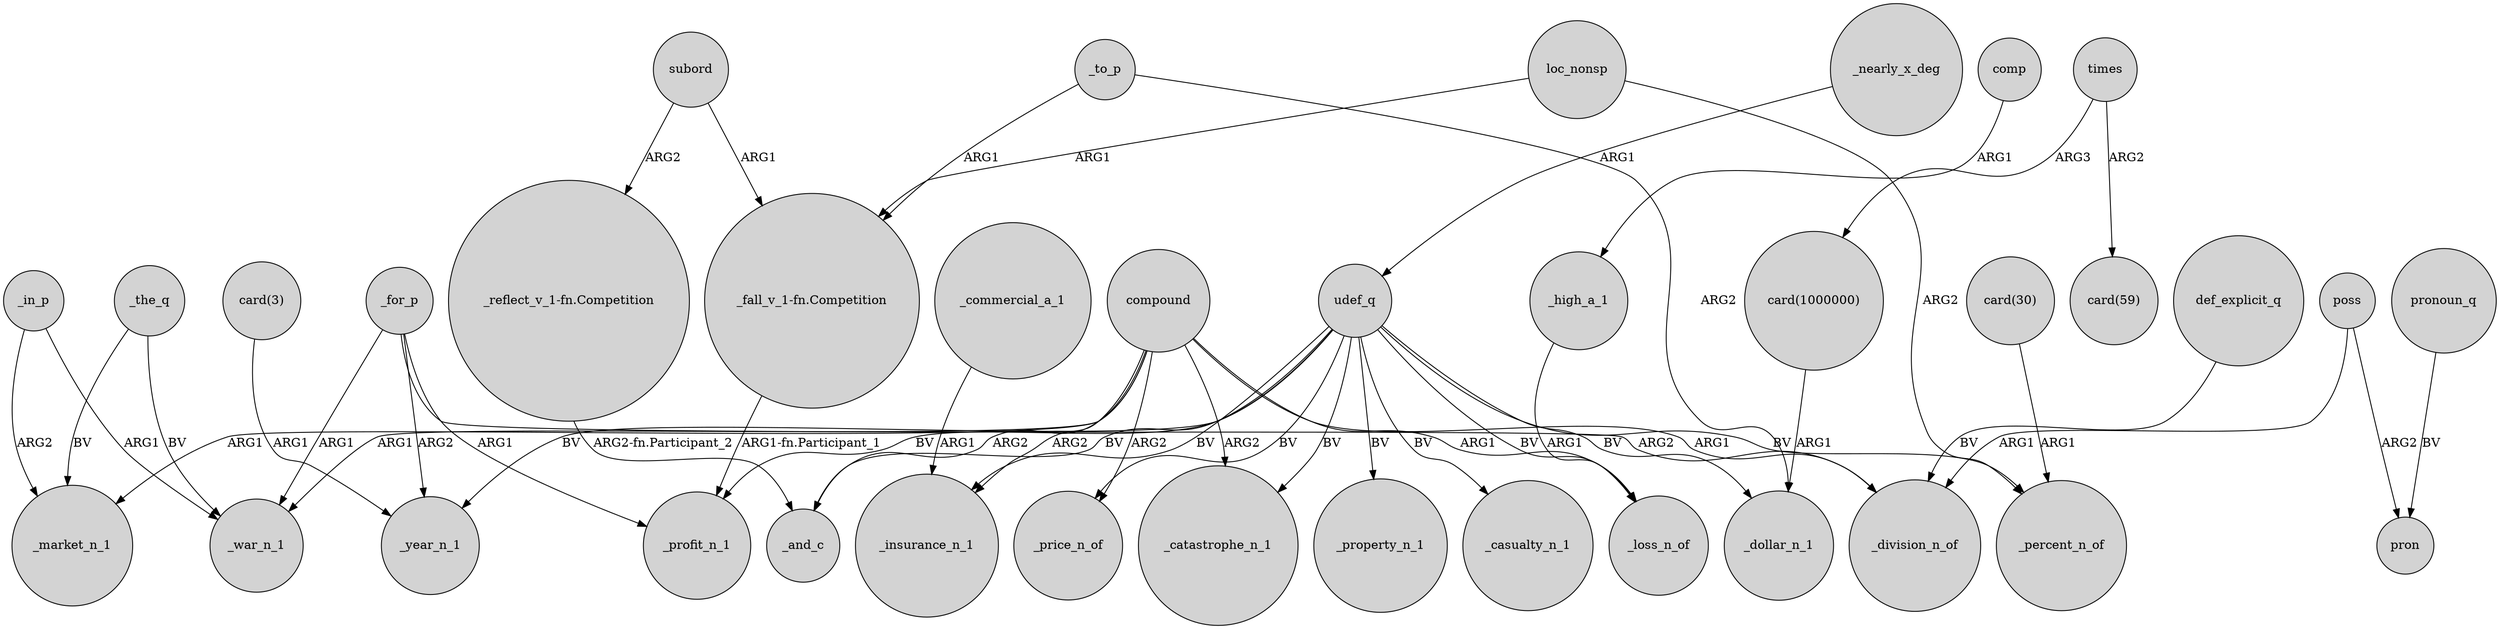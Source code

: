 digraph {
	node [shape=circle style=filled]
	udef_q -> _insurance_n_1 [label=BV]
	_the_q -> _war_n_1 [label=BV]
	_to_p -> "_fall_v_1-fn.Competition" [label=ARG1]
	_for_p -> _profit_n_1 [label=ARG1]
	def_explicit_q -> _division_n_of [label=BV]
	times -> "card(59)" [label=ARG2]
	udef_q -> _price_n_of [label=BV]
	loc_nonsp -> "_fall_v_1-fn.Competition" [label=ARG1]
	udef_q -> _casualty_n_1 [label=BV]
	times -> "card(1000000)" [label=ARG3]
	_commercial_a_1 -> _insurance_n_1 [label=ARG1]
	udef_q -> _profit_n_1 [label=BV]
	_to_p -> _dollar_n_1 [label=ARG2]
	udef_q -> _and_c [label=BV]
	_in_p -> _war_n_1 [label=ARG1]
	compound -> _and_c [label=ARG2]
	"card(3)" -> _year_n_1 [label=ARG1]
	_the_q -> _market_n_1 [label=BV]
	"_fall_v_1-fn.Competition" -> _profit_n_1 [label="ARG1-fn.Participant_1"]
	"_reflect_v_1-fn.Competition" -> _and_c [label="ARG2-fn.Participant_2"]
	pronoun_q -> pron [label=BV]
	poss -> pron [label=ARG2]
	_in_p -> _market_n_1 [label=ARG2]
	compound -> _loss_n_of [label=ARG1]
	compound -> _price_n_of [label=ARG2]
	udef_q -> _percent_n_of [label=BV]
	subord -> "_fall_v_1-fn.Competition" [label=ARG1]
	comp -> _high_a_1 [label=ARG1]
	udef_q -> _loss_n_of [label=BV]
	udef_q -> _property_n_1 [label=BV]
	"card(30)" -> _percent_n_of [label=ARG1]
	udef_q -> _dollar_n_1 [label=BV]
	_for_p -> _division_n_of [label=ARG2]
	"card(1000000)" -> _dollar_n_1 [label=ARG1]
	compound -> _division_n_of [label=ARG1]
	compound -> _insurance_n_1 [label=ARG2]
	udef_q -> _year_n_1 [label=BV]
	compound -> _catastrophe_n_1 [label=ARG2]
	poss -> _division_n_of [label=ARG1]
	_for_p -> _year_n_1 [label=ARG2]
	_for_p -> _war_n_1 [label=ARG1]
	_nearly_x_deg -> udef_q [label=ARG1]
	compound -> _market_n_1 [label=ARG1]
	subord -> "_reflect_v_1-fn.Competition" [label=ARG2]
	udef_q -> _catastrophe_n_1 [label=BV]
	_high_a_1 -> _loss_n_of [label=ARG1]
	compound -> _war_n_1 [label=ARG1]
	loc_nonsp -> _percent_n_of [label=ARG2]
}
